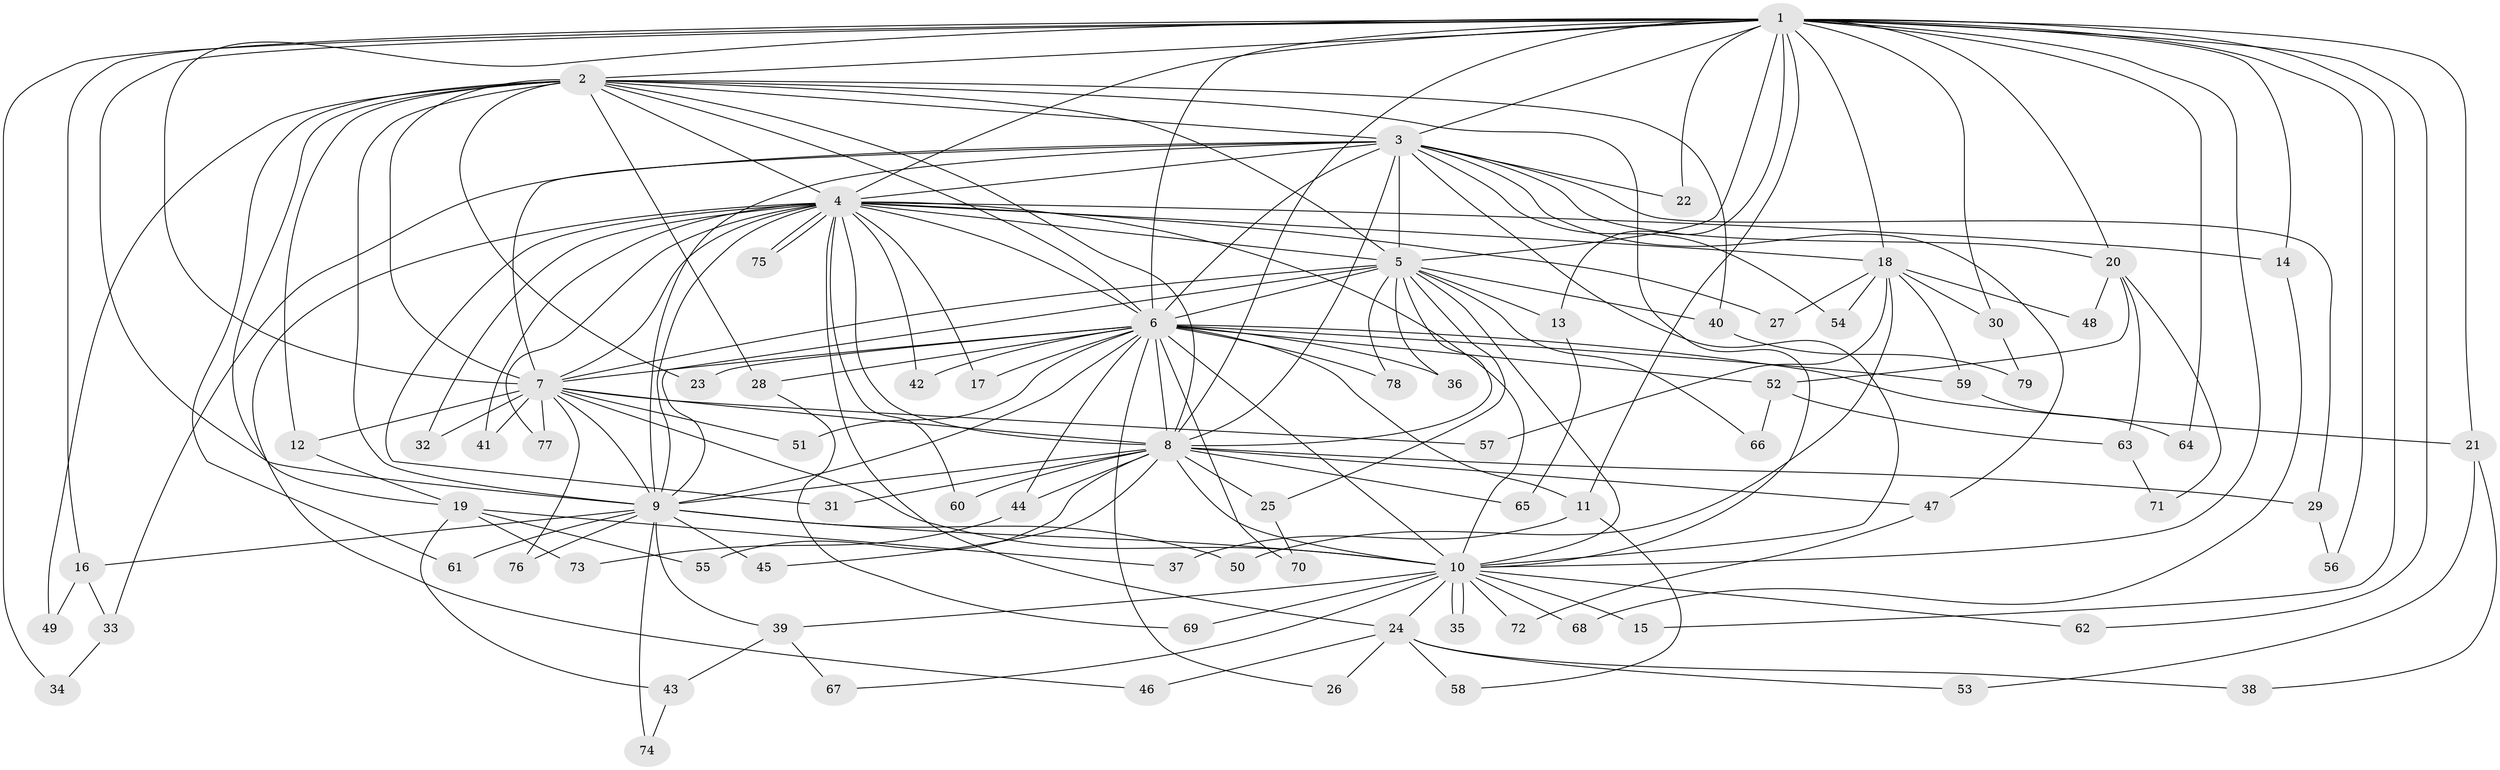 // Generated by graph-tools (version 1.1) at 2025/13/03/09/25 04:13:42]
// undirected, 79 vertices, 183 edges
graph export_dot {
graph [start="1"]
  node [color=gray90,style=filled];
  1;
  2;
  3;
  4;
  5;
  6;
  7;
  8;
  9;
  10;
  11;
  12;
  13;
  14;
  15;
  16;
  17;
  18;
  19;
  20;
  21;
  22;
  23;
  24;
  25;
  26;
  27;
  28;
  29;
  30;
  31;
  32;
  33;
  34;
  35;
  36;
  37;
  38;
  39;
  40;
  41;
  42;
  43;
  44;
  45;
  46;
  47;
  48;
  49;
  50;
  51;
  52;
  53;
  54;
  55;
  56;
  57;
  58;
  59;
  60;
  61;
  62;
  63;
  64;
  65;
  66;
  67;
  68;
  69;
  70;
  71;
  72;
  73;
  74;
  75;
  76;
  77;
  78;
  79;
  1 -- 2;
  1 -- 3;
  1 -- 4;
  1 -- 5;
  1 -- 6;
  1 -- 7;
  1 -- 8;
  1 -- 9;
  1 -- 10;
  1 -- 11;
  1 -- 13;
  1 -- 14;
  1 -- 15;
  1 -- 16;
  1 -- 18;
  1 -- 20;
  1 -- 21;
  1 -- 22;
  1 -- 30;
  1 -- 34;
  1 -- 56;
  1 -- 62;
  1 -- 64;
  2 -- 3;
  2 -- 4;
  2 -- 5;
  2 -- 6;
  2 -- 7;
  2 -- 8;
  2 -- 9;
  2 -- 10;
  2 -- 12;
  2 -- 19;
  2 -- 23;
  2 -- 28;
  2 -- 40;
  2 -- 49;
  2 -- 61;
  3 -- 4;
  3 -- 5;
  3 -- 6;
  3 -- 7;
  3 -- 8;
  3 -- 9;
  3 -- 10;
  3 -- 20;
  3 -- 22;
  3 -- 29;
  3 -- 33;
  3 -- 47;
  3 -- 54;
  4 -- 5;
  4 -- 6;
  4 -- 7;
  4 -- 8;
  4 -- 9;
  4 -- 10;
  4 -- 14;
  4 -- 17;
  4 -- 18;
  4 -- 24;
  4 -- 27;
  4 -- 31;
  4 -- 32;
  4 -- 41;
  4 -- 42;
  4 -- 46;
  4 -- 60;
  4 -- 75;
  4 -- 75;
  4 -- 77;
  5 -- 6;
  5 -- 7;
  5 -- 8;
  5 -- 9;
  5 -- 10;
  5 -- 13;
  5 -- 25;
  5 -- 36;
  5 -- 40;
  5 -- 66;
  5 -- 78;
  6 -- 7;
  6 -- 8;
  6 -- 9;
  6 -- 10;
  6 -- 11;
  6 -- 17;
  6 -- 21;
  6 -- 23;
  6 -- 26;
  6 -- 28;
  6 -- 36;
  6 -- 42;
  6 -- 44;
  6 -- 51;
  6 -- 52;
  6 -- 59;
  6 -- 70;
  6 -- 78;
  7 -- 8;
  7 -- 9;
  7 -- 10;
  7 -- 12;
  7 -- 32;
  7 -- 41;
  7 -- 51;
  7 -- 57;
  7 -- 76;
  7 -- 77;
  8 -- 9;
  8 -- 10;
  8 -- 25;
  8 -- 29;
  8 -- 31;
  8 -- 44;
  8 -- 45;
  8 -- 47;
  8 -- 55;
  8 -- 60;
  8 -- 65;
  9 -- 10;
  9 -- 16;
  9 -- 39;
  9 -- 45;
  9 -- 50;
  9 -- 61;
  9 -- 74;
  9 -- 76;
  10 -- 15;
  10 -- 24;
  10 -- 35;
  10 -- 35;
  10 -- 39;
  10 -- 62;
  10 -- 67;
  10 -- 68;
  10 -- 69;
  10 -- 72;
  11 -- 37;
  11 -- 58;
  12 -- 19;
  13 -- 65;
  14 -- 68;
  16 -- 33;
  16 -- 49;
  18 -- 27;
  18 -- 30;
  18 -- 48;
  18 -- 50;
  18 -- 54;
  18 -- 57;
  18 -- 59;
  19 -- 37;
  19 -- 43;
  19 -- 55;
  19 -- 73;
  20 -- 48;
  20 -- 52;
  20 -- 63;
  20 -- 71;
  21 -- 38;
  21 -- 53;
  24 -- 26;
  24 -- 38;
  24 -- 46;
  24 -- 53;
  24 -- 58;
  25 -- 70;
  28 -- 69;
  29 -- 56;
  30 -- 79;
  33 -- 34;
  39 -- 43;
  39 -- 67;
  40 -- 79;
  43 -- 74;
  44 -- 73;
  47 -- 72;
  52 -- 63;
  52 -- 66;
  59 -- 64;
  63 -- 71;
}
